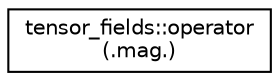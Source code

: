 digraph "Graphical Class Hierarchy"
{
 // LATEX_PDF_SIZE
  edge [fontname="Helvetica",fontsize="10",labelfontname="Helvetica",labelfontsize="10"];
  node [fontname="Helvetica",fontsize="10",shape=record];
  rankdir="LR";
  Node0 [label="tensor_fields::operator\l(.mag.)",height=0.2,width=0.4,color="black", fillcolor="white", style="filled",URL="$interfacetensor__fields_1_1operator_07_8mag_8_08.html",tooltip=" "];
}
